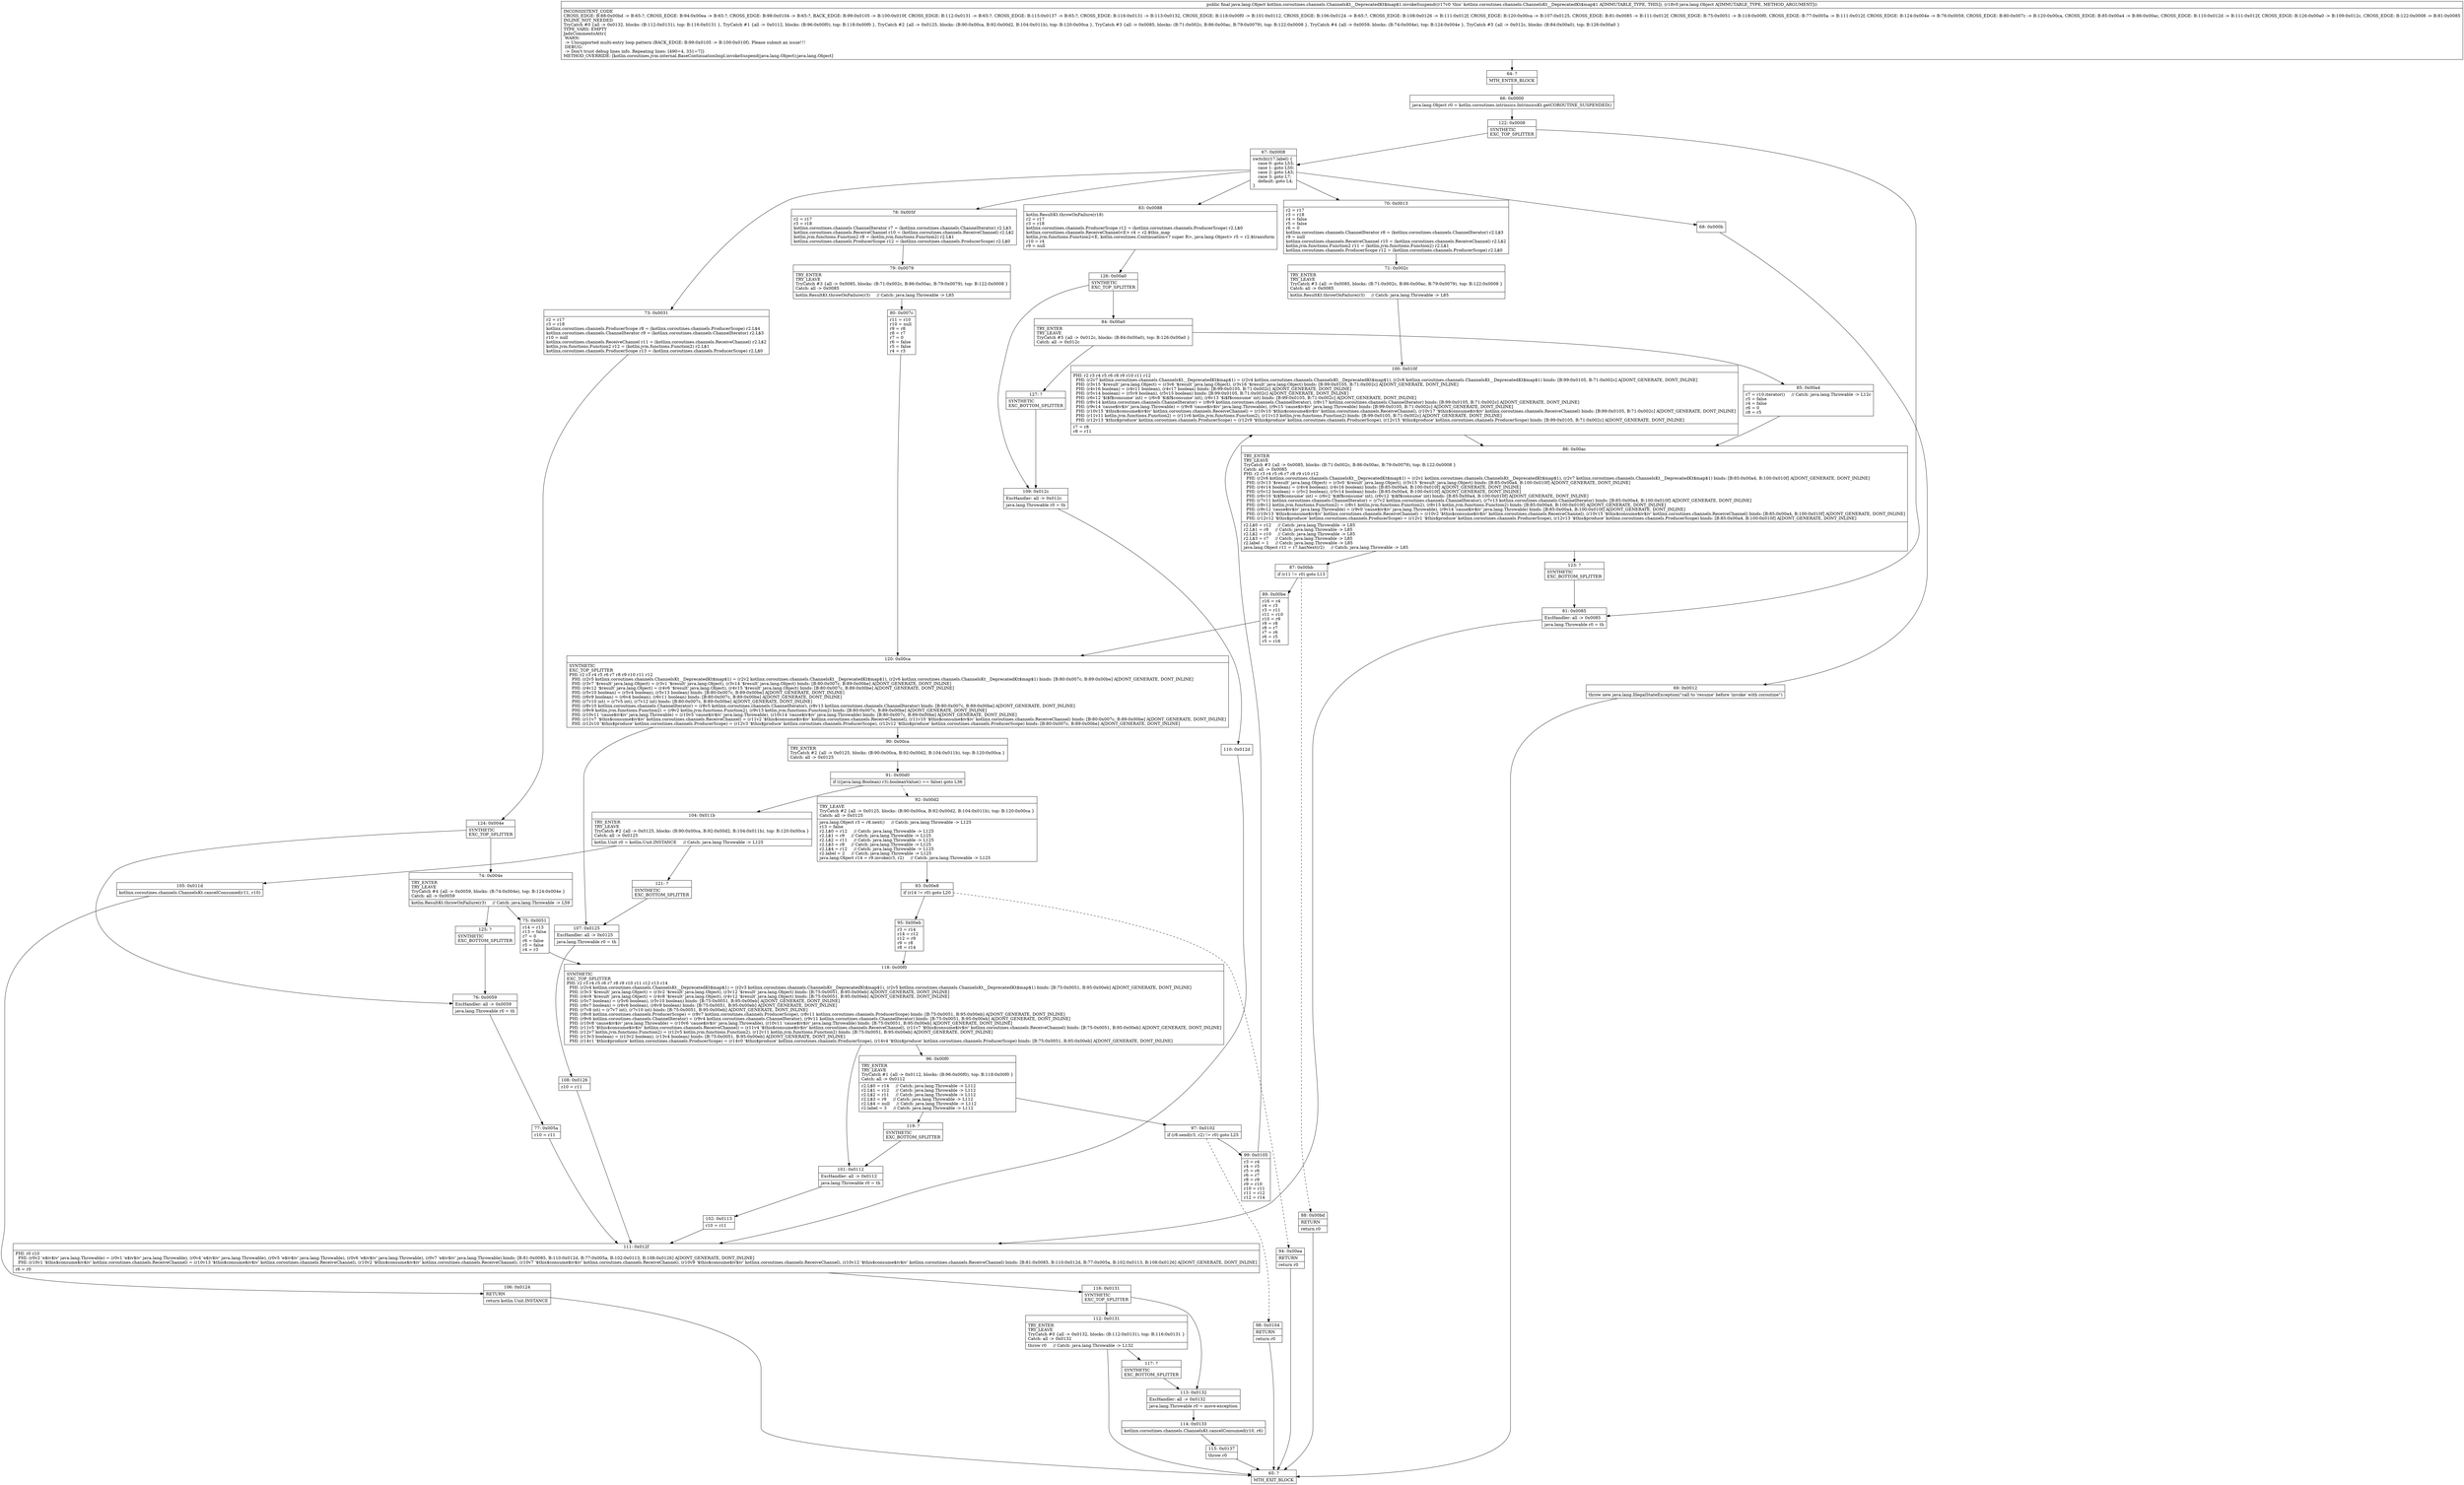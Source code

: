 digraph "CFG forkotlinx.coroutines.channels.ChannelsKt__DeprecatedKt$map$1.invokeSuspend(Ljava\/lang\/Object;)Ljava\/lang\/Object;" {
Node_64 [shape=record,label="{64\:\ ?|MTH_ENTER_BLOCK\l}"];
Node_66 [shape=record,label="{66\:\ 0x0000|java.lang.Object r0 = kotlin.coroutines.intrinsics.IntrinsicsKt.getCOROUTINE_SUSPENDED()\l}"];
Node_122 [shape=record,label="{122\:\ 0x0008|SYNTHETIC\lEXC_TOP_SPLITTER\l}"];
Node_67 [shape=record,label="{67\:\ 0x0008|switch(r17.label) \{\l    case 0: goto L53;\l    case 1: goto L50;\l    case 2: goto L43;\l    case 3: goto L7;\l    default: goto L4;\l\}\l}"];
Node_68 [shape=record,label="{68\:\ 0x000b}"];
Node_69 [shape=record,label="{69\:\ 0x0012|throw new java.lang.IllegalStateException(\"call to 'resume' before 'invoke' with coroutine\")\l}"];
Node_65 [shape=record,label="{65\:\ ?|MTH_EXIT_BLOCK\l}"];
Node_70 [shape=record,label="{70\:\ 0x0013|r2 = r17\lr3 = r18\lr4 = false\lr5 = false\lr6 = 0\lkotlinx.coroutines.channels.ChannelIterator r8 = (kotlinx.coroutines.channels.ChannelIterator) r2.L$3\lr9 = null\lkotlinx.coroutines.channels.ReceiveChannel r10 = (kotlinx.coroutines.channels.ReceiveChannel) r2.L$2\lkotlin.jvm.functions.Function2 r11 = (kotlin.jvm.functions.Function2) r2.L$1\lkotlinx.coroutines.channels.ProducerScope r12 = (kotlinx.coroutines.channels.ProducerScope) r2.L$0\l}"];
Node_71 [shape=record,label="{71\:\ 0x002c|TRY_ENTER\lTRY_LEAVE\lTryCatch #3 \{all \-\> 0x0085, blocks: (B:71:0x002c, B:86:0x00ac, B:79:0x0079), top: B:122:0x0008 \}\lCatch: all \-\> 0x0085\l|kotlin.ResultKt.throwOnFailure(r3)     \/\/ Catch: java.lang.Throwable \-\> L85\l}"];
Node_100 [shape=record,label="{100\:\ 0x010f|PHI: r2 r3 r4 r5 r6 r8 r9 r10 r11 r12 \l  PHI: (r2v7 kotlinx.coroutines.channels.ChannelsKt__DeprecatedKt$map$1) = (r2v4 kotlinx.coroutines.channels.ChannelsKt__DeprecatedKt$map$1), (r2v8 kotlinx.coroutines.channels.ChannelsKt__DeprecatedKt$map$1) binds: [B:99:0x0105, B:71:0x002c] A[DONT_GENERATE, DONT_INLINE]\l  PHI: (r3v15 '$result' java.lang.Object) = (r3v6 '$result' java.lang.Object), (r3v16 '$result' java.lang.Object) binds: [B:99:0x0105, B:71:0x002c] A[DONT_GENERATE, DONT_INLINE]\l  PHI: (r4v16 boolean) = (r4v11 boolean), (r4v17 boolean) binds: [B:99:0x0105, B:71:0x002c] A[DONT_GENERATE, DONT_INLINE]\l  PHI: (r5v14 boolean) = (r5v9 boolean), (r5v15 boolean) binds: [B:99:0x0105, B:71:0x002c] A[DONT_GENERATE, DONT_INLINE]\l  PHI: (r6v12 '$i$f$consume' int) = (r6v8 '$i$f$consume' int), (r6v13 '$i$f$consume' int) binds: [B:99:0x0105, B:71:0x002c] A[DONT_GENERATE, DONT_INLINE]\l  PHI: (r8v14 kotlinx.coroutines.channels.ChannelIterator) = (r8v9 kotlinx.coroutines.channels.ChannelIterator), (r8v17 kotlinx.coroutines.channels.ChannelIterator) binds: [B:99:0x0105, B:71:0x002c] A[DONT_GENERATE, DONT_INLINE]\l  PHI: (r9v14 'cause$iv$iv' java.lang.Throwable) = (r9v8 'cause$iv$iv' java.lang.Throwable), (r9v15 'cause$iv$iv' java.lang.Throwable) binds: [B:99:0x0105, B:71:0x002c] A[DONT_GENERATE, DONT_INLINE]\l  PHI: (r10v15 '$this$consume$iv$iv' kotlinx.coroutines.channels.ReceiveChannel) = (r10v10 '$this$consume$iv$iv' kotlinx.coroutines.channels.ReceiveChannel), (r10v17 '$this$consume$iv$iv' kotlinx.coroutines.channels.ReceiveChannel) binds: [B:99:0x0105, B:71:0x002c] A[DONT_GENERATE, DONT_INLINE]\l  PHI: (r11v11 kotlin.jvm.functions.Function2) = (r11v6 kotlin.jvm.functions.Function2), (r11v13 kotlin.jvm.functions.Function2) binds: [B:99:0x0105, B:71:0x002c] A[DONT_GENERATE, DONT_INLINE]\l  PHI: (r12v13 '$this$produce' kotlinx.coroutines.channels.ProducerScope) = (r12v9 '$this$produce' kotlinx.coroutines.channels.ProducerScope), (r12v15 '$this$produce' kotlinx.coroutines.channels.ProducerScope) binds: [B:99:0x0105, B:71:0x002c] A[DONT_GENERATE, DONT_INLINE]\l|r7 = r8\lr8 = r11\l}"];
Node_86 [shape=record,label="{86\:\ 0x00ac|TRY_ENTER\lTRY_LEAVE\lTryCatch #3 \{all \-\> 0x0085, blocks: (B:71:0x002c, B:86:0x00ac, B:79:0x0079), top: B:122:0x0008 \}\lCatch: all \-\> 0x0085\lPHI: r2 r3 r4 r5 r6 r7 r8 r9 r10 r12 \l  PHI: (r2v6 kotlinx.coroutines.channels.ChannelsKt__DeprecatedKt$map$1) = (r2v1 kotlinx.coroutines.channels.ChannelsKt__DeprecatedKt$map$1), (r2v7 kotlinx.coroutines.channels.ChannelsKt__DeprecatedKt$map$1) binds: [B:85:0x00a4, B:100:0x010f] A[DONT_GENERATE, DONT_INLINE]\l  PHI: (r3v13 '$result' java.lang.Object) = (r3v0 '$result' java.lang.Object), (r3v15 '$result' java.lang.Object) binds: [B:85:0x00a4, B:100:0x010f] A[DONT_GENERATE, DONT_INLINE]\l  PHI: (r4v14 boolean) = (r4v4 boolean), (r4v16 boolean) binds: [B:85:0x00a4, B:100:0x010f] A[DONT_GENERATE, DONT_INLINE]\l  PHI: (r5v12 boolean) = (r5v2 boolean), (r5v14 boolean) binds: [B:85:0x00a4, B:100:0x010f] A[DONT_GENERATE, DONT_INLINE]\l  PHI: (r6v10 '$i$f$consume' int) = (r6v2 '$i$f$consume' int), (r6v12 '$i$f$consume' int) binds: [B:85:0x00a4, B:100:0x010f] A[DONT_GENERATE, DONT_INLINE]\l  PHI: (r7v11 kotlinx.coroutines.channels.ChannelIterator) = (r7v2 kotlinx.coroutines.channels.ChannelIterator), (r7v13 kotlinx.coroutines.channels.ChannelIterator) binds: [B:85:0x00a4, B:100:0x010f] A[DONT_GENERATE, DONT_INLINE]\l  PHI: (r8v12 kotlin.jvm.functions.Function2) = (r8v1 kotlin.jvm.functions.Function2), (r8v15 kotlin.jvm.functions.Function2) binds: [B:85:0x00a4, B:100:0x010f] A[DONT_GENERATE, DONT_INLINE]\l  PHI: (r9v12 'cause$iv$iv' java.lang.Throwable) = (r9v0 'cause$iv$iv' java.lang.Throwable), (r9v14 'cause$iv$iv' java.lang.Throwable) binds: [B:85:0x00a4, B:100:0x010f] A[DONT_GENERATE, DONT_INLINE]\l  PHI: (r10v13 '$this$consume$iv$iv' kotlinx.coroutines.channels.ReceiveChannel) = (r10v2 '$this$consume$iv$iv' kotlinx.coroutines.channels.ReceiveChannel), (r10v15 '$this$consume$iv$iv' kotlinx.coroutines.channels.ReceiveChannel) binds: [B:85:0x00a4, B:100:0x010f] A[DONT_GENERATE, DONT_INLINE]\l  PHI: (r12v12 '$this$produce' kotlinx.coroutines.channels.ProducerScope) = (r12v1 '$this$produce' kotlinx.coroutines.channels.ProducerScope), (r12v13 '$this$produce' kotlinx.coroutines.channels.ProducerScope) binds: [B:85:0x00a4, B:100:0x010f] A[DONT_GENERATE, DONT_INLINE]\l|r2.L$0 = r12     \/\/ Catch: java.lang.Throwable \-\> L85\lr2.L$1 = r8     \/\/ Catch: java.lang.Throwable \-\> L85\lr2.L$2 = r10     \/\/ Catch: java.lang.Throwable \-\> L85\lr2.L$3 = r7     \/\/ Catch: java.lang.Throwable \-\> L85\lr2.label = 1     \/\/ Catch: java.lang.Throwable \-\> L85\ljava.lang.Object r11 = r7.hasNext(r2)     \/\/ Catch: java.lang.Throwable \-\> L85\l}"];
Node_87 [shape=record,label="{87\:\ 0x00bb|if (r11 != r0) goto L13\l}"];
Node_88 [shape=record,label="{88\:\ 0x00bd|RETURN\l|return r0\l}"];
Node_89 [shape=record,label="{89\:\ 0x00be|r16 = r4\lr4 = r3\lr3 = r11\lr11 = r10\lr10 = r9\lr9 = r8\lr8 = r7\lr7 = r6\lr6 = r5\lr5 = r16\l}"];
Node_120 [shape=record,label="{120\:\ 0x00ca|SYNTHETIC\lEXC_TOP_SPLITTER\lPHI: r2 r3 r4 r5 r6 r7 r8 r9 r10 r11 r12 \l  PHI: (r2v5 kotlinx.coroutines.channels.ChannelsKt__DeprecatedKt$map$1) = (r2v2 kotlinx.coroutines.channels.ChannelsKt__DeprecatedKt$map$1), (r2v6 kotlinx.coroutines.channels.ChannelsKt__DeprecatedKt$map$1) binds: [B:80:0x007c, B:89:0x00be] A[DONT_GENERATE, DONT_INLINE]\l  PHI: (r3v7 '$result' java.lang.Object) = (r3v1 '$result' java.lang.Object), (r3v14 '$result' java.lang.Object) binds: [B:80:0x007c, B:89:0x00be] A[DONT_GENERATE, DONT_INLINE]\l  PHI: (r4v12 '$result' java.lang.Object) = (r4v6 '$result' java.lang.Object), (r4v15 '$result' java.lang.Object) binds: [B:80:0x007c, B:89:0x00be] A[DONT_GENERATE, DONT_INLINE]\l  PHI: (r5v10 boolean) = (r5v4 boolean), (r5v13 boolean) binds: [B:80:0x007c, B:89:0x00be] A[DONT_GENERATE, DONT_INLINE]\l  PHI: (r6v9 boolean) = (r6v4 boolean), (r6v11 boolean) binds: [B:80:0x007c, B:89:0x00be] A[DONT_GENERATE, DONT_INLINE]\l  PHI: (r7v10 int) = (r7v5 int), (r7v12 int) binds: [B:80:0x007c, B:89:0x00be] A[DONT_GENERATE, DONT_INLINE]\l  PHI: (r8v10 kotlinx.coroutines.channels.ChannelIterator) = (r8v5 kotlinx.coroutines.channels.ChannelIterator), (r8v13 kotlinx.coroutines.channels.ChannelIterator) binds: [B:80:0x007c, B:89:0x00be] A[DONT_GENERATE, DONT_INLINE]\l  PHI: (r9v9 kotlin.jvm.functions.Function2) = (r9v2 kotlin.jvm.functions.Function2), (r9v13 kotlin.jvm.functions.Function2) binds: [B:80:0x007c, B:89:0x00be] A[DONT_GENERATE, DONT_INLINE]\l  PHI: (r10v11 'cause$iv$iv' java.lang.Throwable) = (r10v5 'cause$iv$iv' java.lang.Throwable), (r10v14 'cause$iv$iv' java.lang.Throwable) binds: [B:80:0x007c, B:89:0x00be] A[DONT_GENERATE, DONT_INLINE]\l  PHI: (r11v7 '$this$consume$iv$iv' kotlinx.coroutines.channels.ReceiveChannel) = (r11v2 '$this$consume$iv$iv' kotlinx.coroutines.channels.ReceiveChannel), (r11v10 '$this$consume$iv$iv' kotlinx.coroutines.channels.ReceiveChannel) binds: [B:80:0x007c, B:89:0x00be] A[DONT_GENERATE, DONT_INLINE]\l  PHI: (r12v10 '$this$produce' kotlinx.coroutines.channels.ProducerScope) = (r12v3 '$this$produce' kotlinx.coroutines.channels.ProducerScope), (r12v12 '$this$produce' kotlinx.coroutines.channels.ProducerScope) binds: [B:80:0x007c, B:89:0x00be] A[DONT_GENERATE, DONT_INLINE]\l}"];
Node_90 [shape=record,label="{90\:\ 0x00ca|TRY_ENTER\lTryCatch #2 \{all \-\> 0x0125, blocks: (B:90:0x00ca, B:92:0x00d2, B:104:0x011b), top: B:120:0x00ca \}\lCatch: all \-\> 0x0125\l}"];
Node_91 [shape=record,label="{91\:\ 0x00d0|if (((java.lang.Boolean) r3).booleanValue() == false) goto L36\l}"];
Node_92 [shape=record,label="{92\:\ 0x00d2|TRY_LEAVE\lTryCatch #2 \{all \-\> 0x0125, blocks: (B:90:0x00ca, B:92:0x00d2, B:104:0x011b), top: B:120:0x00ca \}\lCatch: all \-\> 0x0125\l|java.lang.Object r3 = r8.next()     \/\/ Catch: java.lang.Throwable \-\> L125\lr13 = false\lr2.L$0 = r12     \/\/ Catch: java.lang.Throwable \-\> L125\lr2.L$1 = r9     \/\/ Catch: java.lang.Throwable \-\> L125\lr2.L$2 = r11     \/\/ Catch: java.lang.Throwable \-\> L125\lr2.L$3 = r8     \/\/ Catch: java.lang.Throwable \-\> L125\lr2.L$4 = r12     \/\/ Catch: java.lang.Throwable \-\> L125\lr2.label = 2     \/\/ Catch: java.lang.Throwable \-\> L125\ljava.lang.Object r14 = r9.invoke(r3, r2)     \/\/ Catch: java.lang.Throwable \-\> L125\l}"];
Node_93 [shape=record,label="{93\:\ 0x00e8|if (r14 != r0) goto L20\l}"];
Node_94 [shape=record,label="{94\:\ 0x00ea|RETURN\l|return r0\l}"];
Node_95 [shape=record,label="{95\:\ 0x00eb|r3 = r14\lr14 = r12\lr12 = r9\lr9 = r8\lr8 = r14\l}"];
Node_118 [shape=record,label="{118\:\ 0x00f0|SYNTHETIC\lEXC_TOP_SPLITTER\lPHI: r2 r3 r4 r5 r6 r7 r8 r9 r10 r11 r12 r13 r14 \l  PHI: (r2v4 kotlinx.coroutines.channels.ChannelsKt__DeprecatedKt$map$1) = (r2v3 kotlinx.coroutines.channels.ChannelsKt__DeprecatedKt$map$1), (r2v5 kotlinx.coroutines.channels.ChannelsKt__DeprecatedKt$map$1) binds: [B:75:0x0051, B:95:0x00eb] A[DONT_GENERATE, DONT_INLINE]\l  PHI: (r3v3 '$result' java.lang.Object) = (r3v2 '$result' java.lang.Object), (r3v12 '$result' java.lang.Object) binds: [B:75:0x0051, B:95:0x00eb] A[DONT_GENERATE, DONT_INLINE]\l  PHI: (r4v9 '$result' java.lang.Object) = (r4v8 '$result' java.lang.Object), (r4v12 '$result' java.lang.Object) binds: [B:75:0x0051, B:95:0x00eb] A[DONT_GENERATE, DONT_INLINE]\l  PHI: (r5v7 boolean) = (r5v6 boolean), (r5v10 boolean) binds: [B:75:0x0051, B:95:0x00eb] A[DONT_GENERATE, DONT_INLINE]\l  PHI: (r6v7 boolean) = (r6v6 boolean), (r6v9 boolean) binds: [B:75:0x0051, B:95:0x00eb] A[DONT_GENERATE, DONT_INLINE]\l  PHI: (r7v8 int) = (r7v7 int), (r7v10 int) binds: [B:75:0x0051, B:95:0x00eb] A[DONT_GENERATE, DONT_INLINE]\l  PHI: (r8v8 kotlinx.coroutines.channels.ProducerScope) = (r8v7 kotlinx.coroutines.channels.ProducerScope), (r8v11 kotlinx.coroutines.channels.ProducerScope) binds: [B:75:0x0051, B:95:0x00eb] A[DONT_GENERATE, DONT_INLINE]\l  PHI: (r9v6 kotlinx.coroutines.channels.ChannelIterator) = (r9v4 kotlinx.coroutines.channels.ChannelIterator), (r9v11 kotlinx.coroutines.channels.ChannelIterator) binds: [B:75:0x0051, B:95:0x00eb] A[DONT_GENERATE, DONT_INLINE]\l  PHI: (r10v8 'cause$iv$iv' java.lang.Throwable) = (r10v6 'cause$iv$iv' java.lang.Throwable), (r10v11 'cause$iv$iv' java.lang.Throwable) binds: [B:75:0x0051, B:95:0x00eb] A[DONT_GENERATE, DONT_INLINE]\l  PHI: (r11v5 '$this$consume$iv$iv' kotlinx.coroutines.channels.ReceiveChannel) = (r11v4 '$this$consume$iv$iv' kotlinx.coroutines.channels.ReceiveChannel), (r11v7 '$this$consume$iv$iv' kotlinx.coroutines.channels.ReceiveChannel) binds: [B:75:0x0051, B:95:0x00eb] A[DONT_GENERATE, DONT_INLINE]\l  PHI: (r12v7 kotlin.jvm.functions.Function2) = (r12v5 kotlin.jvm.functions.Function2), (r12v11 kotlin.jvm.functions.Function2) binds: [B:75:0x0051, B:95:0x00eb] A[DONT_GENERATE, DONT_INLINE]\l  PHI: (r13v3 boolean) = (r13v2 boolean), (r13v4 boolean) binds: [B:75:0x0051, B:95:0x00eb] A[DONT_GENERATE, DONT_INLINE]\l  PHI: (r14v1 '$this$produce' kotlinx.coroutines.channels.ProducerScope) = (r14v0 '$this$produce' kotlinx.coroutines.channels.ProducerScope), (r14v4 '$this$produce' kotlinx.coroutines.channels.ProducerScope) binds: [B:75:0x0051, B:95:0x00eb] A[DONT_GENERATE, DONT_INLINE]\l}"];
Node_96 [shape=record,label="{96\:\ 0x00f0|TRY_ENTER\lTRY_LEAVE\lTryCatch #1 \{all \-\> 0x0112, blocks: (B:96:0x00f0), top: B:118:0x00f0 \}\lCatch: all \-\> 0x0112\l|r2.L$0 = r14     \/\/ Catch: java.lang.Throwable \-\> L112\lr2.L$1 = r12     \/\/ Catch: java.lang.Throwable \-\> L112\lr2.L$2 = r11     \/\/ Catch: java.lang.Throwable \-\> L112\lr2.L$3 = r9     \/\/ Catch: java.lang.Throwable \-\> L112\lr2.L$4 = null     \/\/ Catch: java.lang.Throwable \-\> L112\lr2.label = 3     \/\/ Catch: java.lang.Throwable \-\> L112\l}"];
Node_97 [shape=record,label="{97\:\ 0x0102|if (r8.send(r3, r2) != r0) goto L25\l}"];
Node_98 [shape=record,label="{98\:\ 0x0104|RETURN\l|return r0\l}"];
Node_99 [shape=record,label="{99\:\ 0x0105|r3 = r4\lr4 = r5\lr5 = r6\lr6 = r7\lr8 = r9\lr9 = r10\lr10 = r11\lr11 = r12\lr12 = r14\l}"];
Node_119 [shape=record,label="{119\:\ ?|SYNTHETIC\lEXC_BOTTOM_SPLITTER\l}"];
Node_101 [shape=record,label="{101\:\ 0x0112|ExcHandler: all \-\> 0x0112\l|java.lang.Throwable r0 = th\l}"];
Node_102 [shape=record,label="{102\:\ 0x0113|r10 = r11\l}"];
Node_111 [shape=record,label="{111\:\ 0x012f|PHI: r0 r10 \l  PHI: (r0v2 'e$iv$iv' java.lang.Throwable) = (r0v1 'e$iv$iv' java.lang.Throwable), (r0v4 'e$iv$iv' java.lang.Throwable), (r0v5 'e$iv$iv' java.lang.Throwable), (r0v6 'e$iv$iv' java.lang.Throwable), (r0v7 'e$iv$iv' java.lang.Throwable) binds: [B:81:0x0085, B:110:0x012d, B:77:0x005a, B:102:0x0113, B:108:0x0126] A[DONT_GENERATE, DONT_INLINE]\l  PHI: (r10v1 '$this$consume$iv$iv' kotlinx.coroutines.channels.ReceiveChannel) = (r10v13 '$this$consume$iv$iv' kotlinx.coroutines.channels.ReceiveChannel), (r10v2 '$this$consume$iv$iv' kotlinx.coroutines.channels.ReceiveChannel), (r10v7 '$this$consume$iv$iv' kotlinx.coroutines.channels.ReceiveChannel), (r10v9 '$this$consume$iv$iv' kotlinx.coroutines.channels.ReceiveChannel), (r10v12 '$this$consume$iv$iv' kotlinx.coroutines.channels.ReceiveChannel) binds: [B:81:0x0085, B:110:0x012d, B:77:0x005a, B:102:0x0113, B:108:0x0126] A[DONT_GENERATE, DONT_INLINE]\l|r6 = r0\l}"];
Node_116 [shape=record,label="{116\:\ 0x0131|SYNTHETIC\lEXC_TOP_SPLITTER\l}"];
Node_112 [shape=record,label="{112\:\ 0x0131|TRY_ENTER\lTRY_LEAVE\lTryCatch #0 \{all \-\> 0x0132, blocks: (B:112:0x0131), top: B:116:0x0131 \}\lCatch: all \-\> 0x0132\l|throw r0     \/\/ Catch: java.lang.Throwable \-\> L132\l}"];
Node_117 [shape=record,label="{117\:\ ?|SYNTHETIC\lEXC_BOTTOM_SPLITTER\l}"];
Node_113 [shape=record,label="{113\:\ 0x0132|ExcHandler: all \-\> 0x0132\l|java.lang.Throwable r0 = move\-exception\l}"];
Node_114 [shape=record,label="{114\:\ 0x0133|kotlinx.coroutines.channels.ChannelsKt.cancelConsumed(r10, r6)\l}"];
Node_115 [shape=record,label="{115\:\ 0x0137|throw r0\l}"];
Node_104 [shape=record,label="{104\:\ 0x011b|TRY_ENTER\lTRY_LEAVE\lTryCatch #2 \{all \-\> 0x0125, blocks: (B:90:0x00ca, B:92:0x00d2, B:104:0x011b), top: B:120:0x00ca \}\lCatch: all \-\> 0x0125\l|kotlin.Unit r0 = kotlin.Unit.INSTANCE     \/\/ Catch: java.lang.Throwable \-\> L125\l}"];
Node_105 [shape=record,label="{105\:\ 0x011d|kotlinx.coroutines.channels.ChannelsKt.cancelConsumed(r11, r10)\l}"];
Node_106 [shape=record,label="{106\:\ 0x0124|RETURN\l|return kotlin.Unit.INSTANCE\l}"];
Node_121 [shape=record,label="{121\:\ ?|SYNTHETIC\lEXC_BOTTOM_SPLITTER\l}"];
Node_107 [shape=record,label="{107\:\ 0x0125|ExcHandler: all \-\> 0x0125\l|java.lang.Throwable r0 = th\l}"];
Node_108 [shape=record,label="{108\:\ 0x0126|r10 = r11\l}"];
Node_123 [shape=record,label="{123\:\ ?|SYNTHETIC\lEXC_BOTTOM_SPLITTER\l}"];
Node_73 [shape=record,label="{73\:\ 0x0031|r2 = r17\lr3 = r18\lkotlinx.coroutines.channels.ProducerScope r8 = (kotlinx.coroutines.channels.ProducerScope) r2.L$4\lkotlinx.coroutines.channels.ChannelIterator r9 = (kotlinx.coroutines.channels.ChannelIterator) r2.L$3\lr10 = null\lkotlinx.coroutines.channels.ReceiveChannel r11 = (kotlinx.coroutines.channels.ReceiveChannel) r2.L$2\lkotlin.jvm.functions.Function2 r12 = (kotlin.jvm.functions.Function2) r2.L$1\lkotlinx.coroutines.channels.ProducerScope r13 = (kotlinx.coroutines.channels.ProducerScope) r2.L$0\l}"];
Node_124 [shape=record,label="{124\:\ 0x004e|SYNTHETIC\lEXC_TOP_SPLITTER\l}"];
Node_74 [shape=record,label="{74\:\ 0x004e|TRY_ENTER\lTRY_LEAVE\lTryCatch #4 \{all \-\> 0x0059, blocks: (B:74:0x004e), top: B:124:0x004e \}\lCatch: all \-\> 0x0059\l|kotlin.ResultKt.throwOnFailure(r3)     \/\/ Catch: java.lang.Throwable \-\> L59\l}"];
Node_75 [shape=record,label="{75\:\ 0x0051|r14 = r13\lr13 = false\lr7 = 0\lr6 = false\lr5 = false\lr4 = r3\l}"];
Node_125 [shape=record,label="{125\:\ ?|SYNTHETIC\lEXC_BOTTOM_SPLITTER\l}"];
Node_76 [shape=record,label="{76\:\ 0x0059|ExcHandler: all \-\> 0x0059\l|java.lang.Throwable r0 = th\l}"];
Node_77 [shape=record,label="{77\:\ 0x005a|r10 = r11\l}"];
Node_78 [shape=record,label="{78\:\ 0x005f|r2 = r17\lr3 = r18\lkotlinx.coroutines.channels.ChannelIterator r7 = (kotlinx.coroutines.channels.ChannelIterator) r2.L$3\lkotlinx.coroutines.channels.ReceiveChannel r10 = (kotlinx.coroutines.channels.ReceiveChannel) r2.L$2\lkotlin.jvm.functions.Function2 r8 = (kotlin.jvm.functions.Function2) r2.L$1\lkotlinx.coroutines.channels.ProducerScope r12 = (kotlinx.coroutines.channels.ProducerScope) r2.L$0\l}"];
Node_79 [shape=record,label="{79\:\ 0x0079|TRY_ENTER\lTRY_LEAVE\lTryCatch #3 \{all \-\> 0x0085, blocks: (B:71:0x002c, B:86:0x00ac, B:79:0x0079), top: B:122:0x0008 \}\lCatch: all \-\> 0x0085\l|kotlin.ResultKt.throwOnFailure(r3)     \/\/ Catch: java.lang.Throwable \-\> L85\l}"];
Node_80 [shape=record,label="{80\:\ 0x007c|r11 = r10\lr10 = null\lr9 = r8\lr8 = r7\lr7 = 0\lr6 = false\lr5 = false\lr4 = r3\l}"];
Node_83 [shape=record,label="{83\:\ 0x0088|kotlin.ResultKt.throwOnFailure(r18)\lr2 = r17\lr3 = r18\lkotlinx.coroutines.channels.ProducerScope r12 = (kotlinx.coroutines.channels.ProducerScope) r2.L$0\lkotlinx.coroutines.channels.ReceiveChannel\<E\> r4 = r2.$this_map\lkotlin.jvm.functions.Function2\<E, kotlin.coroutines.Continuation\<? super R\>, java.lang.Object\> r5 = r2.$transform\lr10 = r4\lr9 = null\l}"];
Node_126 [shape=record,label="{126\:\ 0x00a0|SYNTHETIC\lEXC_TOP_SPLITTER\l}"];
Node_84 [shape=record,label="{84\:\ 0x00a0|TRY_ENTER\lTRY_LEAVE\lTryCatch #5 \{all \-\> 0x012c, blocks: (B:84:0x00a0), top: B:126:0x00a0 \}\lCatch: all \-\> 0x012c\l}"];
Node_85 [shape=record,label="{85\:\ 0x00a4|r7 = r10.iterator()     \/\/ Catch: java.lang.Throwable \-\> L12c\lr5 = false\lr4 = false\lr6 = 0\lr8 = r5\l}"];
Node_127 [shape=record,label="{127\:\ ?|SYNTHETIC\lEXC_BOTTOM_SPLITTER\l}"];
Node_109 [shape=record,label="{109\:\ 0x012c|ExcHandler: all \-\> 0x012c\l|java.lang.Throwable r0 = th\l}"];
Node_110 [shape=record,label="{110\:\ 0x012d}"];
Node_81 [shape=record,label="{81\:\ 0x0085|ExcHandler: all \-\> 0x0085\l|java.lang.Throwable r0 = th\l}"];
MethodNode[shape=record,label="{public final java.lang.Object kotlinx.coroutines.channels.ChannelsKt__DeprecatedKt$map$1.invokeSuspend((r17v0 'this' kotlinx.coroutines.channels.ChannelsKt__DeprecatedKt$map$1 A[IMMUTABLE_TYPE, THIS]), (r18v0 java.lang.Object A[IMMUTABLE_TYPE, METHOD_ARGUMENT]))  | INCONSISTENT_CODE\lCROSS_EDGE: B:88:0x00bd \-\> B:65:?, CROSS_EDGE: B:94:0x00ea \-\> B:65:?, CROSS_EDGE: B:98:0x0104 \-\> B:65:?, BACK_EDGE: B:99:0x0105 \-\> B:100:0x010f, CROSS_EDGE: B:112:0x0131 \-\> B:65:?, CROSS_EDGE: B:115:0x0137 \-\> B:65:?, CROSS_EDGE: B:116:0x0131 \-\> B:113:0x0132, CROSS_EDGE: B:118:0x00f0 \-\> B:101:0x0112, CROSS_EDGE: B:106:0x0124 \-\> B:65:?, CROSS_EDGE: B:108:0x0126 \-\> B:111:0x012f, CROSS_EDGE: B:120:0x00ca \-\> B:107:0x0125, CROSS_EDGE: B:81:0x0085 \-\> B:111:0x012f, CROSS_EDGE: B:75:0x0051 \-\> B:118:0x00f0, CROSS_EDGE: B:77:0x005a \-\> B:111:0x012f, CROSS_EDGE: B:124:0x004e \-\> B:76:0x0059, CROSS_EDGE: B:80:0x007c \-\> B:120:0x00ca, CROSS_EDGE: B:85:0x00a4 \-\> B:86:0x00ac, CROSS_EDGE: B:110:0x012d \-\> B:111:0x012f, CROSS_EDGE: B:126:0x00a0 \-\> B:109:0x012c, CROSS_EDGE: B:122:0x0008 \-\> B:81:0x0085\lINLINE_NOT_NEEDED\lTryCatch #0 \{all \-\> 0x0132, blocks: (B:112:0x0131), top: B:116:0x0131 \}, TryCatch #1 \{all \-\> 0x0112, blocks: (B:96:0x00f0), top: B:118:0x00f0 \}, TryCatch #2 \{all \-\> 0x0125, blocks: (B:90:0x00ca, B:92:0x00d2, B:104:0x011b), top: B:120:0x00ca \}, TryCatch #3 \{all \-\> 0x0085, blocks: (B:71:0x002c, B:86:0x00ac, B:79:0x0079), top: B:122:0x0008 \}, TryCatch #4 \{all \-\> 0x0059, blocks: (B:74:0x004e), top: B:124:0x004e \}, TryCatch #5 \{all \-\> 0x012c, blocks: (B:84:0x00a0), top: B:126:0x00a0 \}\lTYPE_VARS: EMPTY\lJadxCommentsAttr\{\l WARN: \l \-\> Unsupported multi\-entry loop pattern (BACK_EDGE: B:99:0x0105 \-\> B:100:0x010f). Please submit an issue!!!\l DEBUG: \l \-\> Don't trust debug lines info. Repeating lines: [490=4, 331=7]\}\lMETHOD_OVERRIDE: [kotlin.coroutines.jvm.internal.BaseContinuationImpl.invokeSuspend(java.lang.Object):java.lang.Object]\l}"];
MethodNode -> Node_64;Node_64 -> Node_66;
Node_66 -> Node_122;
Node_122 -> Node_67;
Node_122 -> Node_81;
Node_67 -> Node_68;
Node_67 -> Node_70;
Node_67 -> Node_73;
Node_67 -> Node_78;
Node_67 -> Node_83;
Node_68 -> Node_69;
Node_69 -> Node_65;
Node_70 -> Node_71;
Node_71 -> Node_100;
Node_100 -> Node_86;
Node_86 -> Node_87;
Node_86 -> Node_123;
Node_87 -> Node_88[style=dashed];
Node_87 -> Node_89;
Node_88 -> Node_65;
Node_89 -> Node_120;
Node_120 -> Node_90;
Node_120 -> Node_107;
Node_90 -> Node_91;
Node_91 -> Node_92[style=dashed];
Node_91 -> Node_104;
Node_92 -> Node_93;
Node_93 -> Node_94[style=dashed];
Node_93 -> Node_95;
Node_94 -> Node_65;
Node_95 -> Node_118;
Node_118 -> Node_96;
Node_118 -> Node_101;
Node_96 -> Node_97;
Node_96 -> Node_119;
Node_97 -> Node_98[style=dashed];
Node_97 -> Node_99;
Node_98 -> Node_65;
Node_99 -> Node_100;
Node_119 -> Node_101;
Node_101 -> Node_102;
Node_102 -> Node_111;
Node_111 -> Node_116;
Node_116 -> Node_112;
Node_116 -> Node_113;
Node_112 -> Node_65;
Node_112 -> Node_117;
Node_117 -> Node_113;
Node_113 -> Node_114;
Node_114 -> Node_115;
Node_115 -> Node_65;
Node_104 -> Node_105;
Node_104 -> Node_121;
Node_105 -> Node_106;
Node_106 -> Node_65;
Node_121 -> Node_107;
Node_107 -> Node_108;
Node_108 -> Node_111;
Node_123 -> Node_81;
Node_73 -> Node_124;
Node_124 -> Node_74;
Node_124 -> Node_76;
Node_74 -> Node_75;
Node_74 -> Node_125;
Node_75 -> Node_118;
Node_125 -> Node_76;
Node_76 -> Node_77;
Node_77 -> Node_111;
Node_78 -> Node_79;
Node_79 -> Node_80;
Node_80 -> Node_120;
Node_83 -> Node_126;
Node_126 -> Node_84;
Node_126 -> Node_109;
Node_84 -> Node_85;
Node_84 -> Node_127;
Node_85 -> Node_86;
Node_127 -> Node_109;
Node_109 -> Node_110;
Node_110 -> Node_111;
Node_81 -> Node_111;
}

